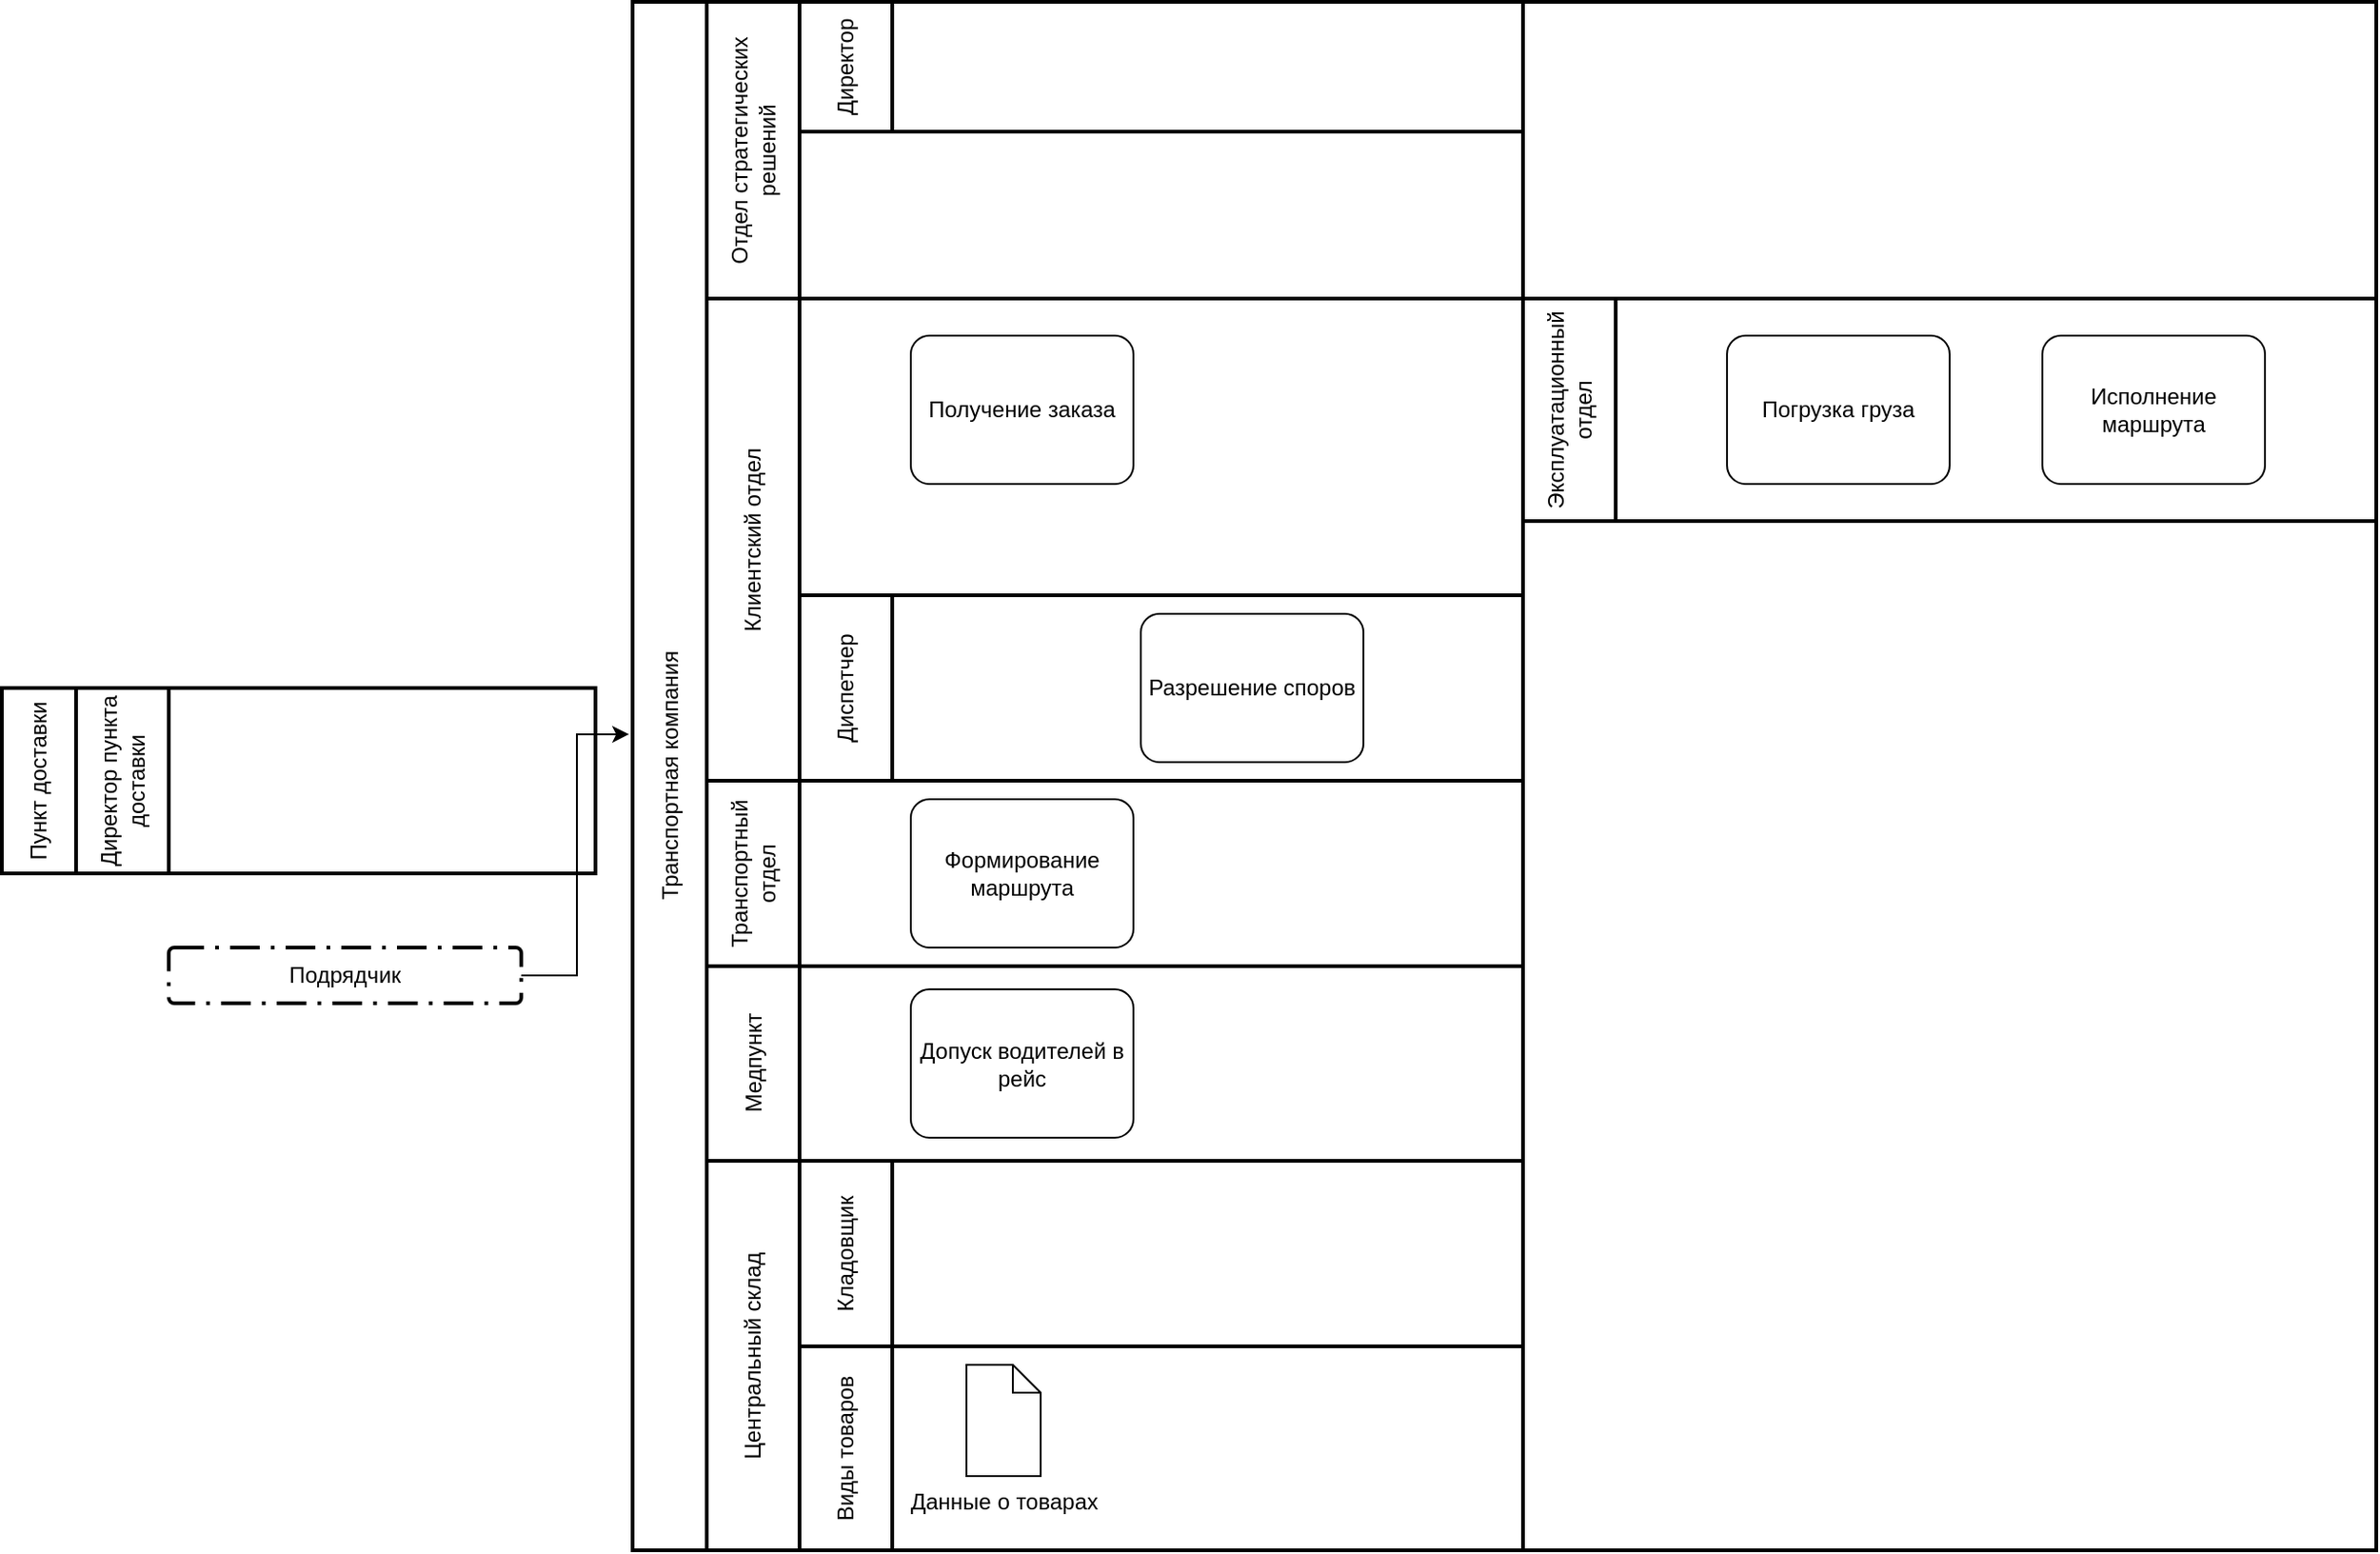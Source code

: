 <mxfile version="21.2.9" type="github">
  <diagram name="Страница 1" id="6Qy9KXgtEiCa99kPZCro">
    <mxGraphModel dx="2261" dy="1951" grid="1" gridSize="10" guides="1" tooltips="1" connect="1" arrows="1" fold="1" page="1" pageScale="1" pageWidth="827" pageHeight="1169" math="0" shadow="0">
      <root>
        <mxCell id="0" />
        <mxCell id="1" parent="0" />
        <mxCell id="vCZI6ark7r9UEHt2x8Z2-2" value="&lt;div&gt;Транспортная компания&lt;/div&gt;" style="swimlane;html=1;startSize=40;fontStyle=0;collapsible=0;horizontal=0;swimlaneLine=1;swimlaneFillColor=#ffffff;strokeWidth=2;whiteSpace=wrap;" vertex="1" parent="1">
          <mxGeometry x="20" y="-20" width="940" height="835" as="geometry" />
        </mxCell>
        <mxCell id="vCZI6ark7r9UEHt2x8Z2-11" value="Транспортный отдел" style="swimlane;html=1;startSize=50;fontStyle=0;collapsible=0;horizontal=0;swimlaneLine=1;swimlaneFillColor=#ffffff;strokeWidth=2;whiteSpace=wrap;" vertex="1" parent="vCZI6ark7r9UEHt2x8Z2-2">
          <mxGeometry x="40" y="420" width="440" height="100" as="geometry" />
        </mxCell>
        <mxCell id="vCZI6ark7r9UEHt2x8Z2-29" value="Формирование маршрута" style="points=[[0.25,0,0],[0.5,0,0],[0.75,0,0],[1,0.25,0],[1,0.5,0],[1,0.75,0],[0.75,1,0],[0.5,1,0],[0.25,1,0],[0,0.75,0],[0,0.5,0],[0,0.25,0]];shape=mxgraph.bpmn.task;whiteSpace=wrap;rectStyle=rounded;size=10;html=1;container=1;expand=0;collapsible=0;taskMarker=abstract;" vertex="1" parent="vCZI6ark7r9UEHt2x8Z2-11">
          <mxGeometry x="110" y="10" width="120" height="80" as="geometry" />
        </mxCell>
        <mxCell id="vCZI6ark7r9UEHt2x8Z2-12" value="Клиентский отдел" style="swimlane;html=1;startSize=50;fontStyle=0;collapsible=0;horizontal=0;swimlaneLine=1;swimlaneFillColor=#ffffff;strokeWidth=2;whiteSpace=wrap;" vertex="1" parent="vCZI6ark7r9UEHt2x8Z2-2">
          <mxGeometry x="40" y="160" width="440" height="260" as="geometry" />
        </mxCell>
        <mxCell id="vCZI6ark7r9UEHt2x8Z2-28" value="Получение заказа" style="points=[[0.25,0,0],[0.5,0,0],[0.75,0,0],[1,0.25,0],[1,0.5,0],[1,0.75,0],[0.75,1,0],[0.5,1,0],[0.25,1,0],[0,0.75,0],[0,0.5,0],[0,0.25,0]];shape=mxgraph.bpmn.task;whiteSpace=wrap;rectStyle=rounded;size=10;html=1;container=1;expand=0;collapsible=0;taskMarker=abstract;" vertex="1" parent="vCZI6ark7r9UEHt2x8Z2-12">
          <mxGeometry x="110" y="20" width="120" height="80" as="geometry" />
        </mxCell>
        <mxCell id="vCZI6ark7r9UEHt2x8Z2-25" value="Диспетчер" style="swimlane;html=1;startSize=50;fontStyle=0;collapsible=0;horizontal=0;swimlaneLine=1;swimlaneFillColor=#ffffff;strokeWidth=2;whiteSpace=wrap;" vertex="1" parent="vCZI6ark7r9UEHt2x8Z2-12">
          <mxGeometry x="50" y="160" width="390" height="100" as="geometry" />
        </mxCell>
        <mxCell id="vCZI6ark7r9UEHt2x8Z2-32" value="Разрешение споров" style="points=[[0.25,0,0],[0.5,0,0],[0.75,0,0],[1,0.25,0],[1,0.5,0],[1,0.75,0],[0.75,1,0],[0.5,1,0],[0.25,1,0],[0,0.75,0],[0,0.5,0],[0,0.25,0]];shape=mxgraph.bpmn.task;whiteSpace=wrap;rectStyle=rounded;size=10;html=1;container=1;expand=0;collapsible=0;taskMarker=abstract;" vertex="1" parent="vCZI6ark7r9UEHt2x8Z2-25">
          <mxGeometry x="184" y="10" width="120" height="80" as="geometry" />
        </mxCell>
        <mxCell id="vCZI6ark7r9UEHt2x8Z2-16" value="Медпункт" style="swimlane;html=1;startSize=50;fontStyle=0;collapsible=0;horizontal=0;swimlaneLine=1;swimlaneFillColor=#ffffff;strokeWidth=2;whiteSpace=wrap;" vertex="1" parent="vCZI6ark7r9UEHt2x8Z2-2">
          <mxGeometry x="40" y="520" width="440" height="105" as="geometry" />
        </mxCell>
        <mxCell id="vCZI6ark7r9UEHt2x8Z2-33" value="Допуск водителей в рейс" style="points=[[0.25,0,0],[0.5,0,0],[0.75,0,0],[1,0.25,0],[1,0.5,0],[1,0.75,0],[0.75,1,0],[0.5,1,0],[0.25,1,0],[0,0.75,0],[0,0.5,0],[0,0.25,0]];shape=mxgraph.bpmn.task;whiteSpace=wrap;rectStyle=rounded;size=10;html=1;container=1;expand=0;collapsible=0;taskMarker=abstract;" vertex="1" parent="vCZI6ark7r9UEHt2x8Z2-16">
          <mxGeometry x="110" y="12.5" width="120" height="80" as="geometry" />
        </mxCell>
        <mxCell id="vCZI6ark7r9UEHt2x8Z2-15" value="&lt;div&gt;Эксплуатационный отдел&lt;/div&gt;" style="swimlane;html=1;startSize=50;fontStyle=0;collapsible=0;horizontal=0;swimlaneLine=1;swimlaneFillColor=#ffffff;strokeWidth=2;whiteSpace=wrap;" vertex="1" parent="vCZI6ark7r9UEHt2x8Z2-2">
          <mxGeometry x="480" y="160" width="460" height="120" as="geometry" />
        </mxCell>
        <mxCell id="vCZI6ark7r9UEHt2x8Z2-30" value="Погрузка груза" style="points=[[0.25,0,0],[0.5,0,0],[0.75,0,0],[1,0.25,0],[1,0.5,0],[1,0.75,0],[0.75,1,0],[0.5,1,0],[0.25,1,0],[0,0.75,0],[0,0.5,0],[0,0.25,0]];shape=mxgraph.bpmn.task;whiteSpace=wrap;rectStyle=rounded;size=10;html=1;container=1;expand=0;collapsible=0;taskMarker=abstract;" vertex="1" parent="vCZI6ark7r9UEHt2x8Z2-15">
          <mxGeometry x="110" y="20" width="120" height="80" as="geometry" />
        </mxCell>
        <mxCell id="vCZI6ark7r9UEHt2x8Z2-31" value="Исполнение маршрута" style="points=[[0.25,0,0],[0.5,0,0],[0.75,0,0],[1,0.25,0],[1,0.5,0],[1,0.75,0],[0.75,1,0],[0.5,1,0],[0.25,1,0],[0,0.75,0],[0,0.5,0],[0,0.25,0]];shape=mxgraph.bpmn.task;whiteSpace=wrap;rectStyle=rounded;size=10;html=1;container=1;expand=0;collapsible=0;taskMarker=abstract;" vertex="1" parent="vCZI6ark7r9UEHt2x8Z2-15">
          <mxGeometry x="280" y="20" width="120" height="80" as="geometry" />
        </mxCell>
        <mxCell id="vCZI6ark7r9UEHt2x8Z2-1" value="&lt;div&gt;Центральный склад&lt;/div&gt;" style="swimlane;html=1;startSize=50;fontStyle=0;collapsible=0;horizontal=0;swimlaneLine=1;swimlaneFillColor=#ffffff;strokeWidth=2;whiteSpace=wrap;" vertex="1" parent="vCZI6ark7r9UEHt2x8Z2-2">
          <mxGeometry x="40" y="625" width="440" height="210" as="geometry" />
        </mxCell>
        <mxCell id="vCZI6ark7r9UEHt2x8Z2-7" value="Виды товаров" style="swimlane;html=1;startSize=50;fontStyle=0;collapsible=0;horizontal=0;swimlaneLine=1;swimlaneFillColor=#ffffff;strokeWidth=2;whiteSpace=wrap;" vertex="1" parent="vCZI6ark7r9UEHt2x8Z2-1">
          <mxGeometry x="50" y="100" width="390" height="110" as="geometry" />
        </mxCell>
        <mxCell id="vCZI6ark7r9UEHt2x8Z2-34" value="Данные о товарах" style="shape=mxgraph.bpmn.data;labelPosition=center;verticalLabelPosition=bottom;align=center;verticalAlign=top;size=15;html=1;" vertex="1" parent="vCZI6ark7r9UEHt2x8Z2-7">
          <mxGeometry x="90" y="10" width="40" height="60" as="geometry" />
        </mxCell>
        <mxCell id="vCZI6ark7r9UEHt2x8Z2-27" value="&lt;div&gt;Кладовщик&lt;/div&gt;" style="swimlane;html=1;startSize=50;fontStyle=0;collapsible=0;horizontal=0;swimlaneLine=1;swimlaneFillColor=#ffffff;strokeWidth=2;whiteSpace=wrap;" vertex="1" parent="vCZI6ark7r9UEHt2x8Z2-1">
          <mxGeometry x="50" width="390" height="100" as="geometry" />
        </mxCell>
        <mxCell id="vCZI6ark7r9UEHt2x8Z2-36" value="Отдел стратегических решений" style="swimlane;html=1;startSize=50;fontStyle=0;collapsible=0;horizontal=0;swimlaneLine=1;swimlaneFillColor=#ffffff;strokeWidth=2;whiteSpace=wrap;" vertex="1" parent="vCZI6ark7r9UEHt2x8Z2-2">
          <mxGeometry x="40" width="440" height="160" as="geometry" />
        </mxCell>
        <mxCell id="vCZI6ark7r9UEHt2x8Z2-17" value="Директор" style="swimlane;html=1;startSize=50;fontStyle=0;collapsible=0;horizontal=0;swimlaneLine=1;swimlaneFillColor=#ffffff;strokeWidth=2;whiteSpace=wrap;" vertex="1" parent="vCZI6ark7r9UEHt2x8Z2-36">
          <mxGeometry x="50" width="390" height="70" as="geometry" />
        </mxCell>
        <mxCell id="vCZI6ark7r9UEHt2x8Z2-3" value="&lt;div&gt;Пункт доставки&lt;/div&gt;" style="swimlane;html=1;startSize=40;fontStyle=0;collapsible=0;horizontal=0;swimlaneLine=1;swimlaneFillColor=#ffffff;strokeWidth=2;whiteSpace=wrap;" vertex="1" parent="1">
          <mxGeometry x="-320" y="350" width="320" height="100" as="geometry" />
        </mxCell>
        <mxCell id="vCZI6ark7r9UEHt2x8Z2-4" value="&lt;div&gt;Директор пункта доставки&lt;/div&gt;" style="swimlane;html=1;startSize=50;fontStyle=0;collapsible=0;horizontal=0;swimlaneLine=1;swimlaneFillColor=#ffffff;strokeWidth=2;whiteSpace=wrap;" vertex="1" parent="vCZI6ark7r9UEHt2x8Z2-3">
          <mxGeometry x="40" width="280" height="100" as="geometry" />
        </mxCell>
        <mxCell id="vCZI6ark7r9UEHt2x8Z2-21" style="edgeStyle=orthogonalEdgeStyle;rounded=0;orthogonalLoop=1;jettySize=auto;html=1;entryX=-0.002;entryY=0.473;entryDx=0;entryDy=0;entryPerimeter=0;exitX=1;exitY=0.5;exitDx=0;exitDy=0;exitPerimeter=0;" edge="1" parent="1" source="vCZI6ark7r9UEHt2x8Z2-18" target="vCZI6ark7r9UEHt2x8Z2-2">
          <mxGeometry relative="1" as="geometry" />
        </mxCell>
        <mxCell id="vCZI6ark7r9UEHt2x8Z2-18" value="Подрядчик" style="points=[[0.25,0,0],[0.5,0,0],[0.75,0,0],[1,0.25,0],[1,0.5,0],[1,0.75,0],[0.75,1,0],[0.5,1,0],[0.25,1,0],[0,0.75,0],[0,0.5,0],[0,0.25,0]];rounded=1;arcSize=10;dashed=1;strokeColor=#000000;fillColor=none;gradientColor=none;dashPattern=8 3 1 3;strokeWidth=2;whiteSpace=wrap;html=1;" vertex="1" parent="1">
          <mxGeometry x="-230" y="490" width="190" height="30" as="geometry" />
        </mxCell>
      </root>
    </mxGraphModel>
  </diagram>
</mxfile>
